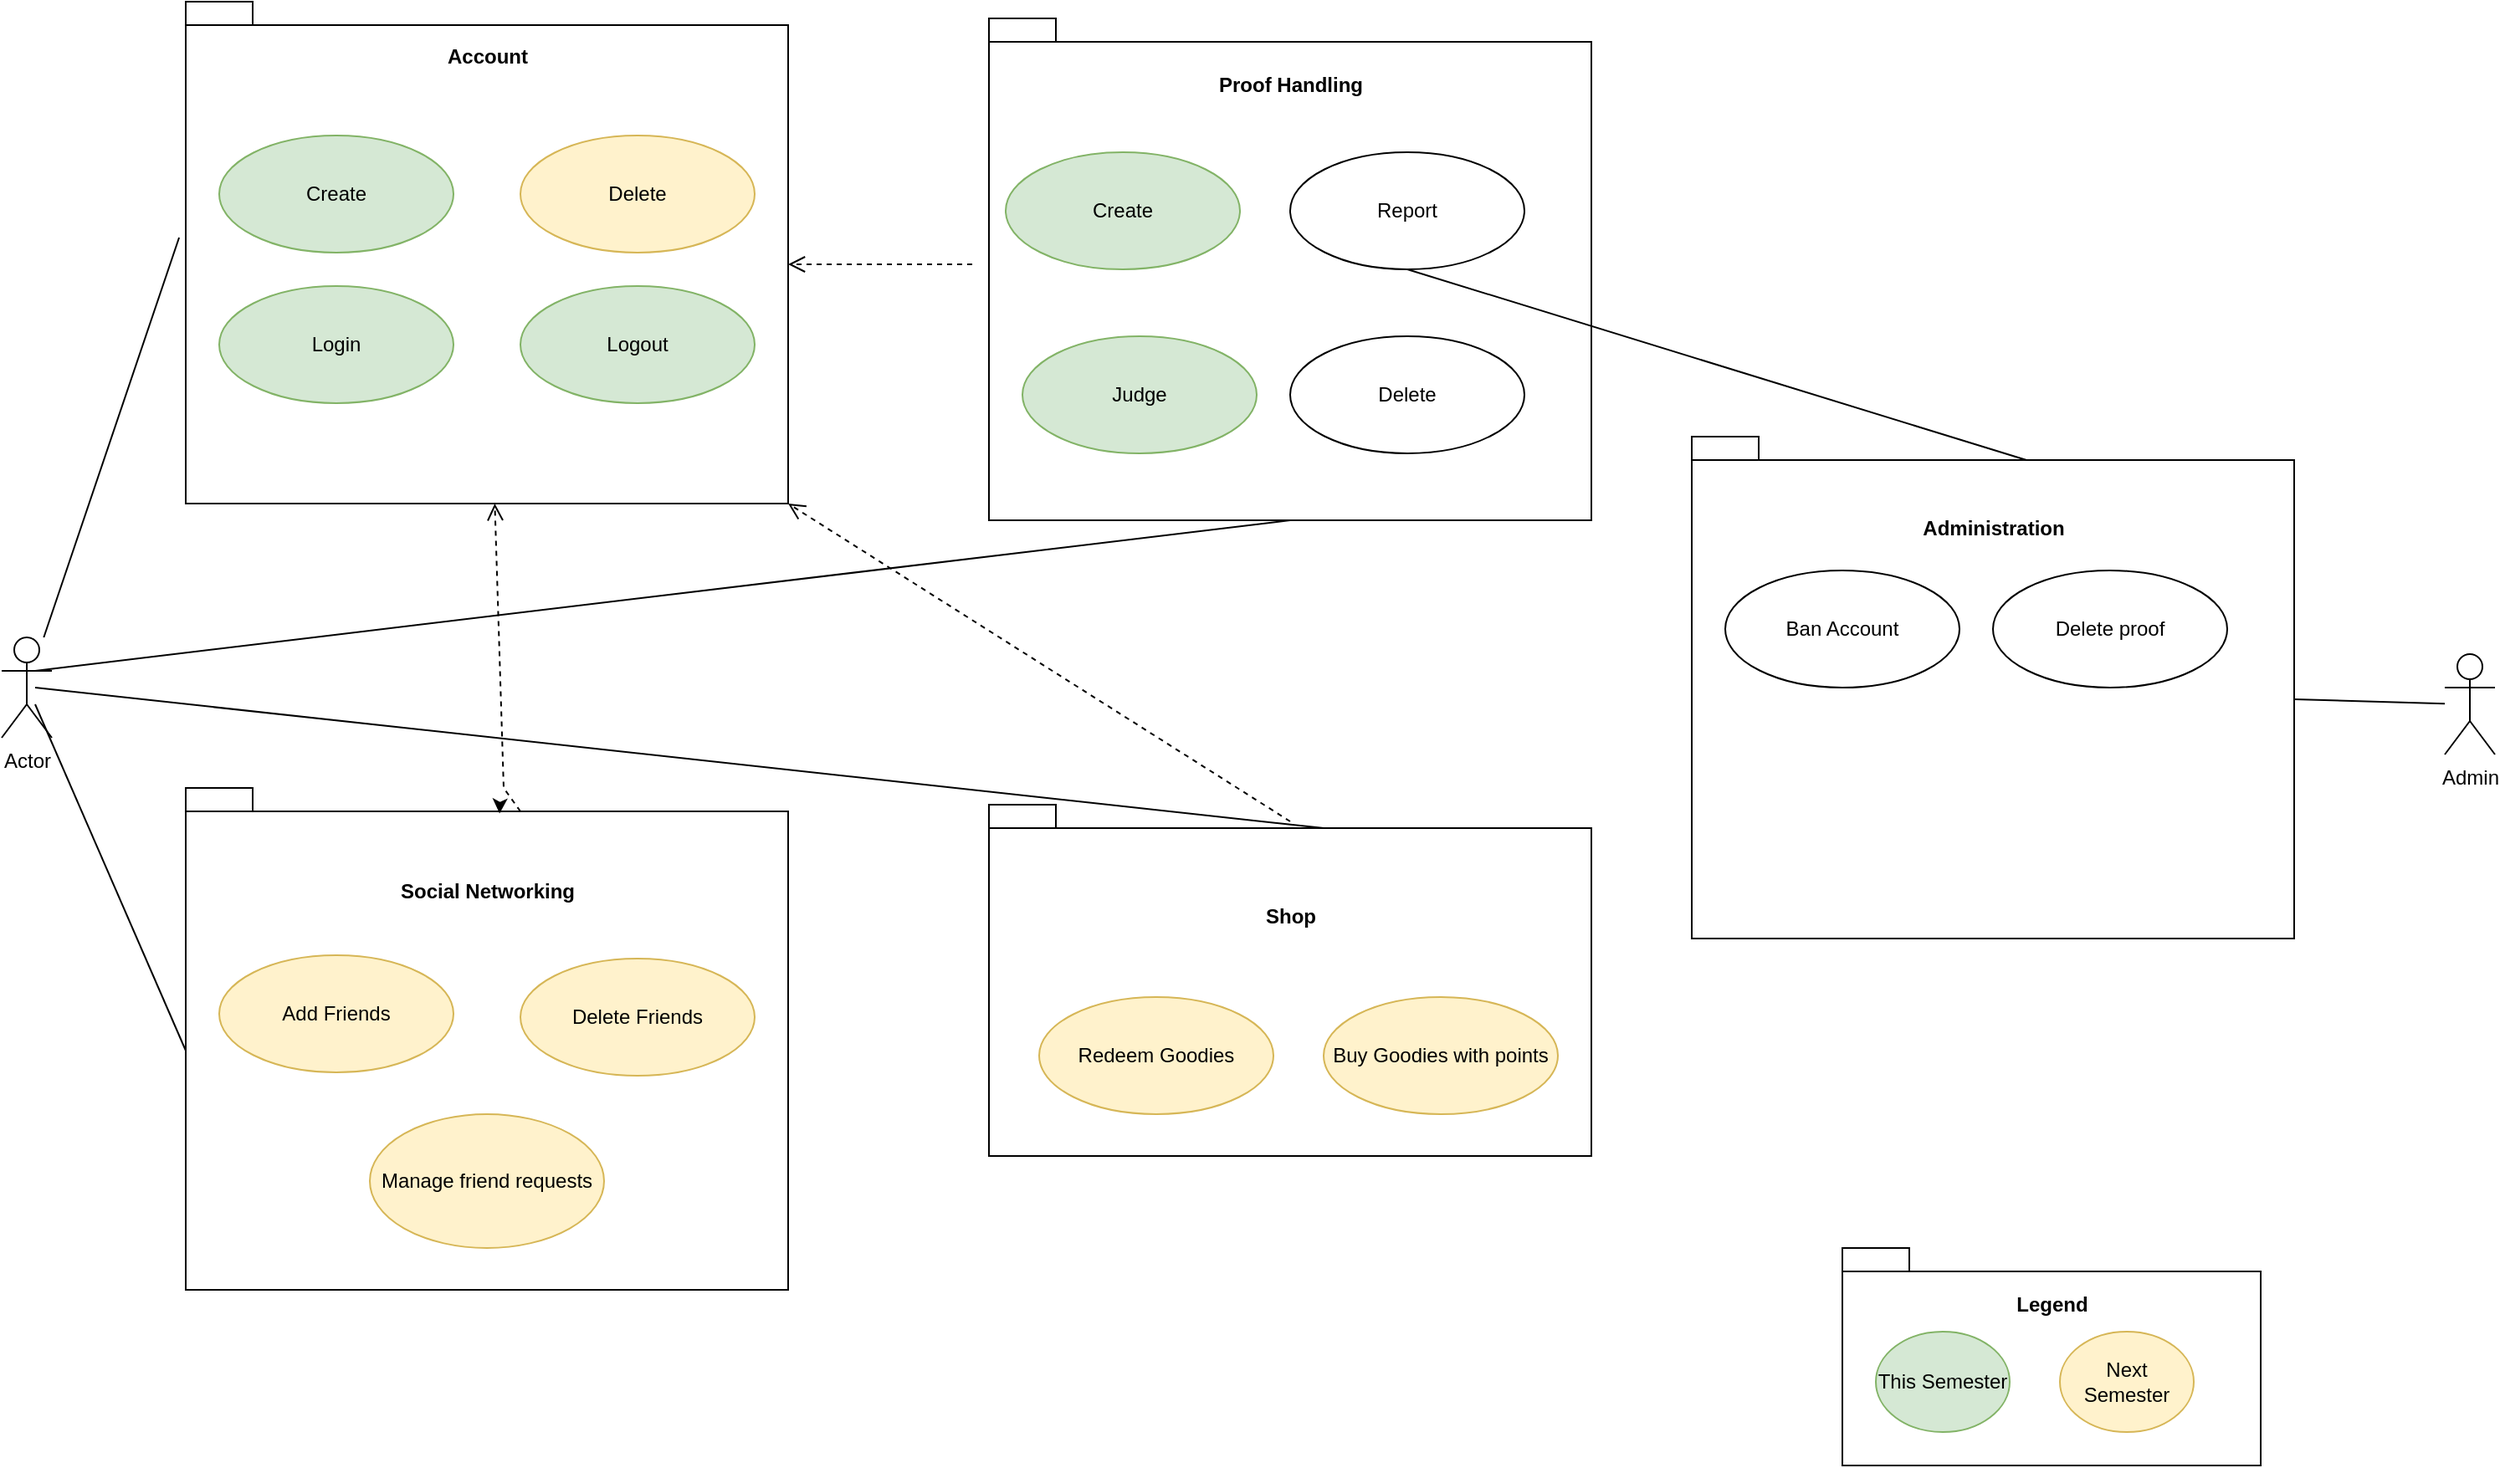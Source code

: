 <mxfile version="20.5.1" type="github">
  <diagram id="9Hrbb2R-tDA1yJ9SKTgA" name="Seite-1">
    <mxGraphModel dx="1896" dy="1109" grid="1" gridSize="10" guides="1" tooltips="1" connect="1" arrows="1" fold="1" page="1" pageScale="1" pageWidth="1569" pageHeight="1654" math="0" shadow="0">
      <root>
        <mxCell id="0" />
        <mxCell id="1" parent="0" />
        <mxCell id="8wCynKdP6kSH53Gw-5Ry-2" value="Account&lt;br&gt;&lt;br&gt;&lt;br&gt;&lt;br&gt;&lt;br&gt;&lt;br&gt;&lt;br&gt;&lt;br&gt;&lt;br&gt;&lt;br&gt;&lt;br&gt;&lt;br&gt;&lt;br&gt;&lt;br&gt;&lt;br&gt;&lt;br&gt;&lt;br&gt;&lt;br&gt;" style="shape=folder;fontStyle=1;spacingTop=10;tabWidth=40;tabHeight=14;tabPosition=left;html=1;" parent="1" vertex="1">
          <mxGeometry x="170" y="260" width="360" height="300" as="geometry" />
        </mxCell>
        <mxCell id="8wCynKdP6kSH53Gw-5Ry-3" value="Create" style="ellipse;whiteSpace=wrap;html=1;fillColor=#d5e8d4;strokeColor=#82b366;" parent="1" vertex="1">
          <mxGeometry x="190" y="340" width="140" height="70" as="geometry" />
        </mxCell>
        <mxCell id="8wCynKdP6kSH53Gw-5Ry-4" value="Login" style="ellipse;whiteSpace=wrap;html=1;fillColor=#d5e8d4;strokeColor=#82b366;" parent="1" vertex="1">
          <mxGeometry x="190" y="430" width="140" height="70" as="geometry" />
        </mxCell>
        <mxCell id="8wCynKdP6kSH53Gw-5Ry-5" value="Logout" style="ellipse;whiteSpace=wrap;html=1;fillColor=#d5e8d4;strokeColor=#82b366;" parent="1" vertex="1">
          <mxGeometry x="370" y="430" width="140" height="70" as="geometry" />
        </mxCell>
        <mxCell id="8wCynKdP6kSH53Gw-5Ry-6" value="Delete" style="ellipse;whiteSpace=wrap;html=1;fillColor=#fff2cc;strokeColor=#d6b656;" parent="1" vertex="1">
          <mxGeometry x="370" y="340" width="140" height="70" as="geometry" />
        </mxCell>
        <mxCell id="8wCynKdP6kSH53Gw-5Ry-7" value="Proof Handling&lt;br&gt;&lt;br&gt;&lt;br&gt;&lt;br&gt;&lt;br&gt;&lt;br&gt;&lt;br&gt;&lt;br&gt;&lt;br&gt;&lt;br&gt;&lt;br&gt;&lt;br&gt;&lt;br&gt;&lt;br&gt;&lt;br&gt;&lt;br&gt;&lt;br&gt;" style="shape=folder;fontStyle=1;spacingTop=10;tabWidth=40;tabHeight=14;tabPosition=left;html=1;" parent="1" vertex="1">
          <mxGeometry x="650" y="270" width="360" height="300" as="geometry" />
        </mxCell>
        <mxCell id="8wCynKdP6kSH53Gw-5Ry-8" value="Shop&lt;br&gt;&lt;br&gt;&lt;br&gt;&lt;br&gt;&lt;br&gt;&lt;br&gt;&lt;br&gt;" style="shape=folder;fontStyle=1;spacingTop=10;tabWidth=40;tabHeight=14;tabPosition=left;html=1;" parent="1" vertex="1">
          <mxGeometry x="650" y="740" width="360" height="210" as="geometry" />
        </mxCell>
        <mxCell id="8wCynKdP6kSH53Gw-5Ry-9" value="&lt;br&gt;&lt;br&gt;Social Networking&lt;br&gt;&lt;br&gt;&lt;br&gt;&lt;br&gt;&lt;br&gt;&lt;br&gt;&lt;br&gt;&lt;br&gt;&lt;br&gt;&lt;br&gt;&lt;br&gt;&lt;br&gt;&lt;br&gt;&lt;br&gt;&lt;br&gt;&lt;br&gt;" style="shape=folder;fontStyle=1;spacingTop=10;tabWidth=40;tabHeight=14;tabPosition=left;html=1;" parent="1" vertex="1">
          <mxGeometry x="170" y="730" width="360" height="300" as="geometry" />
        </mxCell>
        <mxCell id="8wCynKdP6kSH53Gw-5Ry-10" value="Create" style="ellipse;whiteSpace=wrap;html=1;fillColor=#d5e8d4;strokeColor=#82b366;" parent="1" vertex="1">
          <mxGeometry x="660" y="350" width="140" height="70" as="geometry" />
        </mxCell>
        <mxCell id="8wCynKdP6kSH53Gw-5Ry-11" value="Report" style="ellipse;whiteSpace=wrap;html=1;" parent="1" vertex="1">
          <mxGeometry x="830" y="350" width="140" height="70" as="geometry" />
        </mxCell>
        <mxCell id="8wCynKdP6kSH53Gw-5Ry-12" value="Judge" style="ellipse;whiteSpace=wrap;html=1;fillColor=#d5e8d4;strokeColor=#82b366;" parent="1" vertex="1">
          <mxGeometry x="670" y="460" width="140" height="70" as="geometry" />
        </mxCell>
        <mxCell id="8wCynKdP6kSH53Gw-5Ry-13" value="Delete" style="ellipse;whiteSpace=wrap;html=1;" parent="1" vertex="1">
          <mxGeometry x="830" y="460" width="140" height="70" as="geometry" />
        </mxCell>
        <mxCell id="8wCynKdP6kSH53Gw-5Ry-14" value="Redeem Goodies" style="ellipse;whiteSpace=wrap;html=1;fillColor=#fff2cc;strokeColor=#d6b656;" parent="1" vertex="1">
          <mxGeometry x="680" y="855" width="140" height="70" as="geometry" />
        </mxCell>
        <mxCell id="8wCynKdP6kSH53Gw-5Ry-15" value="Add Friends" style="ellipse;whiteSpace=wrap;html=1;fillColor=#fff2cc;strokeColor=#d6b656;" parent="1" vertex="1">
          <mxGeometry x="190" y="830" width="140" height="70" as="geometry" />
        </mxCell>
        <mxCell id="8wCynKdP6kSH53Gw-5Ry-16" value="Buy Goodies with points" style="ellipse;whiteSpace=wrap;html=1;fillColor=#fff2cc;strokeColor=#d6b656;" parent="1" vertex="1">
          <mxGeometry x="850" y="855" width="140" height="70" as="geometry" />
        </mxCell>
        <mxCell id="8wCynKdP6kSH53Gw-5Ry-18" value="Manage friend requests" style="ellipse;whiteSpace=wrap;html=1;fillColor=#fff2cc;strokeColor=#d6b656;" parent="1" vertex="1">
          <mxGeometry x="280" y="925" width="140" height="80" as="geometry" />
        </mxCell>
        <mxCell id="8wCynKdP6kSH53Gw-5Ry-19" value="Delete Friends" style="ellipse;whiteSpace=wrap;html=1;fillColor=#fff2cc;strokeColor=#d6b656;" parent="1" vertex="1">
          <mxGeometry x="370" y="832" width="140" height="70" as="geometry" />
        </mxCell>
        <mxCell id="8wCynKdP6kSH53Gw-5Ry-20" value="Actor" style="shape=umlActor;verticalLabelPosition=bottom;verticalAlign=top;html=1;" parent="1" vertex="1">
          <mxGeometry x="60" y="640" width="30" height="60" as="geometry" />
        </mxCell>
        <mxCell id="8wCynKdP6kSH53Gw-5Ry-21" value="Administration&lt;br&gt;&lt;br&gt;&lt;br&gt;&lt;br&gt;&lt;br&gt;&lt;br&gt;&lt;br&gt;&lt;br&gt;&lt;br&gt;&lt;br&gt;&lt;br&gt;&lt;br&gt;&lt;br&gt;&lt;br&gt;&lt;br&gt;" style="shape=folder;fontStyle=1;spacingTop=10;tabWidth=40;tabHeight=14;tabPosition=left;html=1;" parent="1" vertex="1">
          <mxGeometry x="1070" y="520" width="360" height="300" as="geometry" />
        </mxCell>
        <mxCell id="8wCynKdP6kSH53Gw-5Ry-22" value="Delete proof" style="ellipse;whiteSpace=wrap;html=1;" parent="1" vertex="1">
          <mxGeometry x="1250" y="600" width="140" height="70" as="geometry" />
        </mxCell>
        <mxCell id="8wCynKdP6kSH53Gw-5Ry-23" value="Ban Account" style="ellipse;whiteSpace=wrap;html=1;" parent="1" vertex="1">
          <mxGeometry x="1090" y="600" width="140" height="70" as="geometry" />
        </mxCell>
        <mxCell id="8wCynKdP6kSH53Gw-5Ry-24" value="" style="endArrow=none;html=1;rounded=0;exitX=0.5;exitY=1;exitDx=0;exitDy=0;entryX=0;entryY=0;entryDx=200;entryDy=14;entryPerimeter=0;" parent="1" source="8wCynKdP6kSH53Gw-5Ry-11" target="8wCynKdP6kSH53Gw-5Ry-21" edge="1">
          <mxGeometry width="50" height="50" relative="1" as="geometry">
            <mxPoint x="650" y="680" as="sourcePoint" />
            <mxPoint x="860" y="670" as="targetPoint" />
          </mxGeometry>
        </mxCell>
        <mxCell id="8wCynKdP6kSH53Gw-5Ry-25" value="" style="endArrow=none;html=1;rounded=0;entryX=-0.011;entryY=0.47;entryDx=0;entryDy=0;entryPerimeter=0;" parent="1" source="8wCynKdP6kSH53Gw-5Ry-20" target="8wCynKdP6kSH53Gw-5Ry-2" edge="1">
          <mxGeometry width="50" height="50" relative="1" as="geometry">
            <mxPoint x="810" y="720" as="sourcePoint" />
            <mxPoint x="860" y="670" as="targetPoint" />
          </mxGeometry>
        </mxCell>
        <mxCell id="8wCynKdP6kSH53Gw-5Ry-27" value="" style="endArrow=none;html=1;rounded=0;exitX=0;exitY=0;exitDx=0;exitDy=157;exitPerimeter=0;" parent="1" source="8wCynKdP6kSH53Gw-5Ry-9" edge="1">
          <mxGeometry width="50" height="50" relative="1" as="geometry">
            <mxPoint x="40" y="820" as="sourcePoint" />
            <mxPoint x="80" y="680" as="targetPoint" />
          </mxGeometry>
        </mxCell>
        <mxCell id="8wCynKdP6kSH53Gw-5Ry-28" value="" style="endArrow=none;html=1;rounded=0;entryX=0;entryY=0;entryDx=200;entryDy=14;entryPerimeter=0;" parent="1" target="8wCynKdP6kSH53Gw-5Ry-8" edge="1">
          <mxGeometry width="50" height="50" relative="1" as="geometry">
            <mxPoint x="80" y="670" as="sourcePoint" />
            <mxPoint x="290" y="660" as="targetPoint" />
          </mxGeometry>
        </mxCell>
        <mxCell id="8wCynKdP6kSH53Gw-5Ry-29" value="" style="endArrow=none;html=1;rounded=0;entryX=0.5;entryY=1;entryDx=0;entryDy=0;entryPerimeter=0;" parent="1" target="8wCynKdP6kSH53Gw-5Ry-7" edge="1">
          <mxGeometry width="50" height="50" relative="1" as="geometry">
            <mxPoint x="80" y="660" as="sourcePoint" />
            <mxPoint x="330" y="640" as="targetPoint" />
          </mxGeometry>
        </mxCell>
        <mxCell id="8wCynKdP6kSH53Gw-5Ry-30" value="Admin" style="shape=umlActor;verticalLabelPosition=bottom;verticalAlign=top;html=1;" parent="1" vertex="1">
          <mxGeometry x="1520" y="650" width="30" height="60" as="geometry" />
        </mxCell>
        <mxCell id="8wCynKdP6kSH53Gw-5Ry-33" value="" style="endArrow=none;html=1;rounded=0;exitX=0;exitY=0;exitDx=360;exitDy=157;exitPerimeter=0;" parent="1" source="8wCynKdP6kSH53Gw-5Ry-21" target="8wCynKdP6kSH53Gw-5Ry-30" edge="1">
          <mxGeometry width="50" height="50" relative="1" as="geometry">
            <mxPoint x="1510" y="610" as="sourcePoint" />
            <mxPoint x="1560" y="560" as="targetPoint" />
          </mxGeometry>
        </mxCell>
        <mxCell id="8wCynKdP6kSH53Gw-5Ry-35" value="" style="html=1;verticalAlign=bottom;endArrow=open;dashed=1;endSize=8;rounded=0;entryX=0;entryY=0;entryDx=360;entryDy=300;entryPerimeter=0;" parent="1" target="8wCynKdP6kSH53Gw-5Ry-2" edge="1">
          <mxGeometry relative="1" as="geometry">
            <mxPoint x="830" y="750" as="sourcePoint" />
            <mxPoint x="600" y="650" as="targetPoint" />
          </mxGeometry>
        </mxCell>
        <mxCell id="8wCynKdP6kSH53Gw-5Ry-36" value="" style="html=1;verticalAlign=bottom;endArrow=open;dashed=1;endSize=8;rounded=0;entryX=0;entryY=0;entryDx=360;entryDy=157;entryPerimeter=0;" parent="1" target="8wCynKdP6kSH53Gw-5Ry-2" edge="1">
          <mxGeometry relative="1" as="geometry">
            <mxPoint x="640" y="417" as="sourcePoint" />
            <mxPoint x="590" y="700" as="targetPoint" />
          </mxGeometry>
        </mxCell>
        <mxCell id="8wCynKdP6kSH53Gw-5Ry-37" value="" style="html=1;verticalAlign=bottom;endArrow=open;dashed=1;endSize=8;rounded=0;exitX=0;exitY=0;exitDx=200;exitDy=14;exitPerimeter=0;" parent="1" source="8wCynKdP6kSH53Gw-5Ry-9" target="8wCynKdP6kSH53Gw-5Ry-2" edge="1">
          <mxGeometry relative="1" as="geometry">
            <mxPoint x="450" y="660" as="sourcePoint" />
            <mxPoint x="370" y="660" as="targetPoint" />
            <Array as="points">
              <mxPoint x="360" y="730" />
            </Array>
          </mxGeometry>
        </mxCell>
        <mxCell id="8wCynKdP6kSH53Gw-5Ry-38" style="edgeStyle=orthogonalEdgeStyle;rounded=0;orthogonalLoop=1;jettySize=auto;html=1;exitX=0;exitY=0;exitDx=200;exitDy=14;exitPerimeter=0;entryX=0.521;entryY=0.051;entryDx=0;entryDy=0;entryPerimeter=0;" parent="1" source="8wCynKdP6kSH53Gw-5Ry-9" target="8wCynKdP6kSH53Gw-5Ry-9" edge="1">
          <mxGeometry relative="1" as="geometry" />
        </mxCell>
        <mxCell id="HRs413FCXA9Hm5cFwrDk-3" value="Legend&lt;br&gt;&lt;br&gt;&lt;br&gt;&lt;br&gt;&lt;br&gt;&lt;br&gt;" style="shape=folder;fontStyle=1;spacingTop=10;tabWidth=40;tabHeight=14;tabPosition=left;html=1;" vertex="1" parent="1">
          <mxGeometry x="1160" y="1005" width="250" height="130" as="geometry" />
        </mxCell>
        <mxCell id="HRs413FCXA9Hm5cFwrDk-1" value="This Semester" style="ellipse;whiteSpace=wrap;html=1;fillColor=#d5e8d4;strokeColor=#82b366;" vertex="1" parent="1">
          <mxGeometry x="1180" y="1055" width="80" height="60" as="geometry" />
        </mxCell>
        <mxCell id="HRs413FCXA9Hm5cFwrDk-2" value="Next Semester" style="ellipse;whiteSpace=wrap;html=1;fillColor=#fff2cc;strokeColor=#d6b656;" vertex="1" parent="1">
          <mxGeometry x="1290" y="1055" width="80" height="60" as="geometry" />
        </mxCell>
      </root>
    </mxGraphModel>
  </diagram>
</mxfile>
